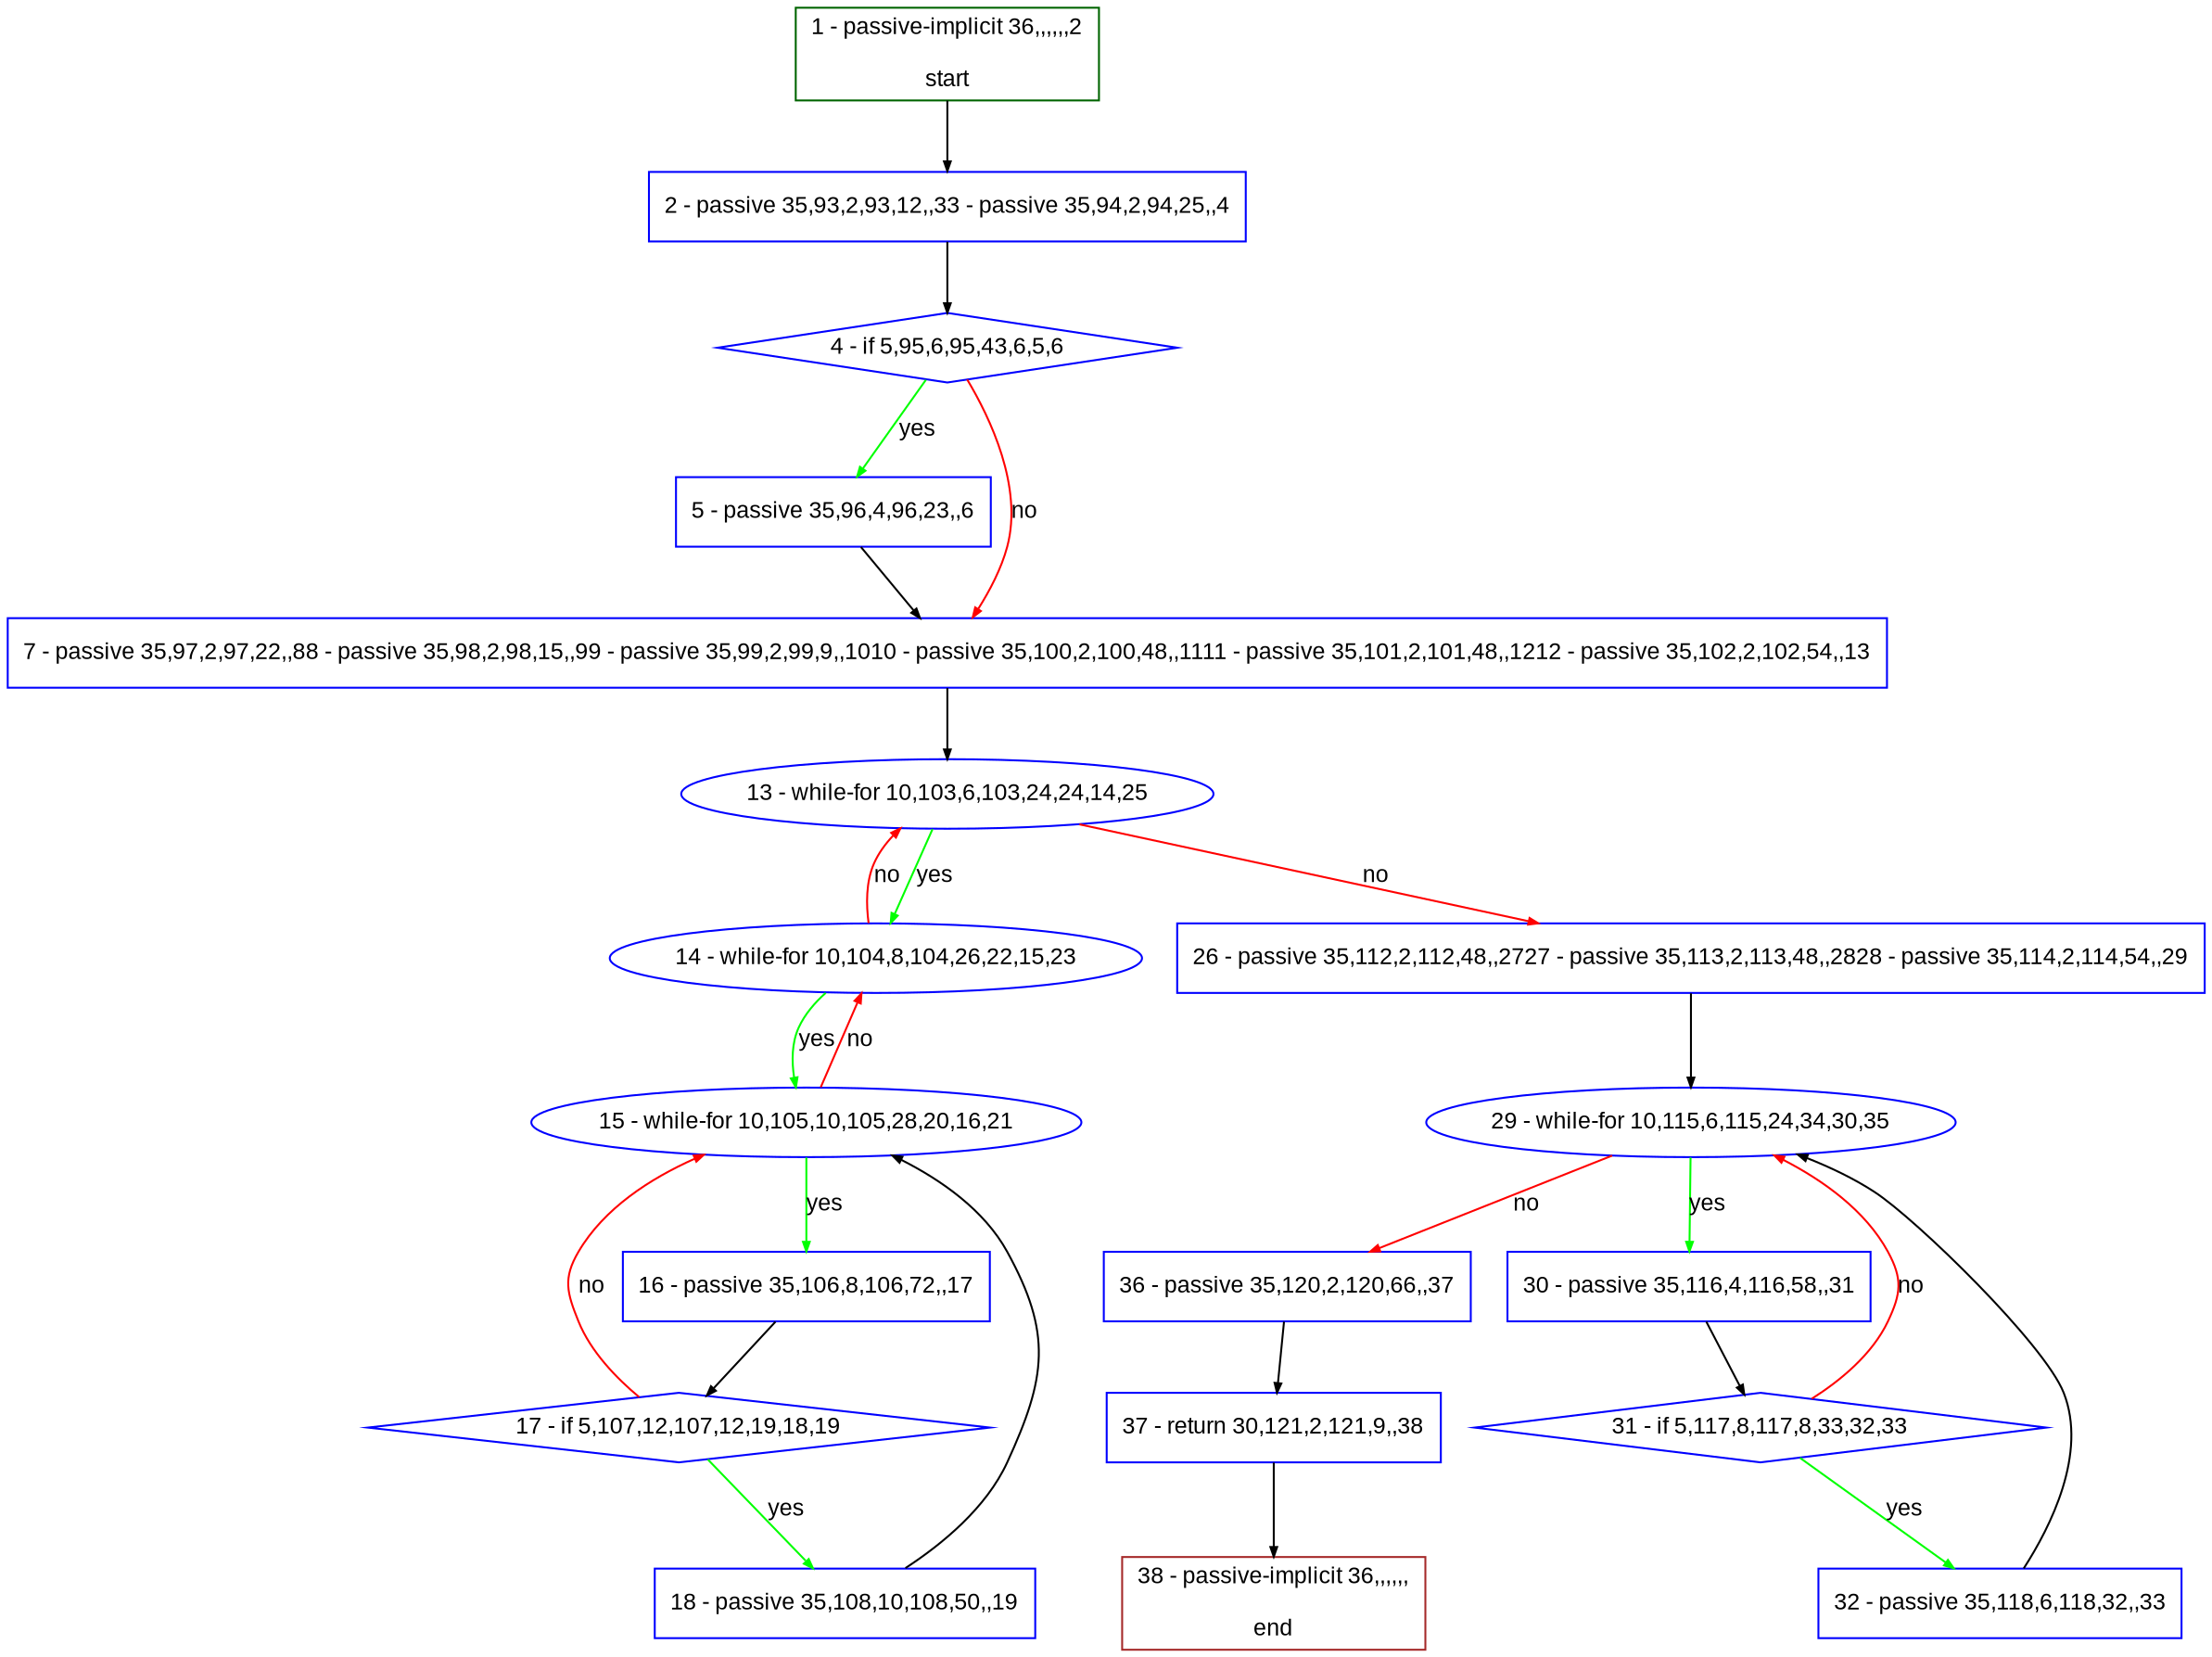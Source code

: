 digraph "" {
  graph [pack="true", label="", fontsize="12", packmode="clust", fontname="Arial", fillcolor="#FFFFCC", bgcolor="white", style="rounded,filled", compound="true"];
  node [node_initialized="no", label="", color="grey", fontsize="12", fillcolor="white", fontname="Arial", style="filled", shape="rectangle", compound="true", fixedsize="false"];
  edge [fontcolor="black", arrowhead="normal", arrowtail="none", arrowsize="0.5", ltail="", label="", color="black", fontsize="12", lhead="", fontname="Arial", dir="forward", compound="true"];
  __N1 [label="2 - passive 35,93,2,93,12,,33 - passive 35,94,2,94,25,,4", color="#0000ff", fillcolor="#ffffff", style="filled", shape="box"];
  __N2 [label="1 - passive-implicit 36,,,,,,2\n\nstart", color="#006400", fillcolor="#ffffff", style="filled", shape="box"];
  __N3 [label="4 - if 5,95,6,95,43,6,5,6", color="#0000ff", fillcolor="#ffffff", style="filled", shape="diamond"];
  __N4 [label="5 - passive 35,96,4,96,23,,6", color="#0000ff", fillcolor="#ffffff", style="filled", shape="box"];
  __N5 [label="7 - passive 35,97,2,97,22,,88 - passive 35,98,2,98,15,,99 - passive 35,99,2,99,9,,1010 - passive 35,100,2,100,48,,1111 - passive 35,101,2,101,48,,1212 - passive 35,102,2,102,54,,13", color="#0000ff", fillcolor="#ffffff", style="filled", shape="box"];
  __N6 [label="13 - while-for 10,103,6,103,24,24,14,25", color="#0000ff", fillcolor="#ffffff", style="filled", shape="oval"];
  __N7 [label="14 - while-for 10,104,8,104,26,22,15,23", color="#0000ff", fillcolor="#ffffff", style="filled", shape="oval"];
  __N8 [label="26 - passive 35,112,2,112,48,,2727 - passive 35,113,2,113,48,,2828 - passive 35,114,2,114,54,,29", color="#0000ff", fillcolor="#ffffff", style="filled", shape="box"];
  __N9 [label="15 - while-for 10,105,10,105,28,20,16,21", color="#0000ff", fillcolor="#ffffff", style="filled", shape="oval"];
  __N10 [label="16 - passive 35,106,8,106,72,,17", color="#0000ff", fillcolor="#ffffff", style="filled", shape="box"];
  __N11 [label="17 - if 5,107,12,107,12,19,18,19", color="#0000ff", fillcolor="#ffffff", style="filled", shape="diamond"];
  __N12 [label="18 - passive 35,108,10,108,50,,19", color="#0000ff", fillcolor="#ffffff", style="filled", shape="box"];
  __N13 [label="29 - while-for 10,115,6,115,24,34,30,35", color="#0000ff", fillcolor="#ffffff", style="filled", shape="oval"];
  __N14 [label="30 - passive 35,116,4,116,58,,31", color="#0000ff", fillcolor="#ffffff", style="filled", shape="box"];
  __N15 [label="36 - passive 35,120,2,120,66,,37", color="#0000ff", fillcolor="#ffffff", style="filled", shape="box"];
  __N16 [label="31 - if 5,117,8,117,8,33,32,33", color="#0000ff", fillcolor="#ffffff", style="filled", shape="diamond"];
  __N17 [label="32 - passive 35,118,6,118,32,,33", color="#0000ff", fillcolor="#ffffff", style="filled", shape="box"];
  __N18 [label="37 - return 30,121,2,121,9,,38", color="#0000ff", fillcolor="#ffffff", style="filled", shape="box"];
  __N19 [label="38 - passive-implicit 36,,,,,,\n\nend", color="#a52a2a", fillcolor="#ffffff", style="filled", shape="box"];
  __N2 -> __N1 [arrowhead="normal", arrowtail="none", color="#000000", label="", dir="forward"];
  __N1 -> __N3 [arrowhead="normal", arrowtail="none", color="#000000", label="", dir="forward"];
  __N3 -> __N4 [arrowhead="normal", arrowtail="none", color="#00ff00", label="yes", dir="forward"];
  __N3 -> __N5 [arrowhead="normal", arrowtail="none", color="#ff0000", label="no", dir="forward"];
  __N4 -> __N5 [arrowhead="normal", arrowtail="none", color="#000000", label="", dir="forward"];
  __N5 -> __N6 [arrowhead="normal", arrowtail="none", color="#000000", label="", dir="forward"];
  __N6 -> __N7 [arrowhead="normal", arrowtail="none", color="#00ff00", label="yes", dir="forward"];
  __N7 -> __N6 [arrowhead="normal", arrowtail="none", color="#ff0000", label="no", dir="forward"];
  __N6 -> __N8 [arrowhead="normal", arrowtail="none", color="#ff0000", label="no", dir="forward"];
  __N7 -> __N9 [arrowhead="normal", arrowtail="none", color="#00ff00", label="yes", dir="forward"];
  __N9 -> __N7 [arrowhead="normal", arrowtail="none", color="#ff0000", label="no", dir="forward"];
  __N9 -> __N10 [arrowhead="normal", arrowtail="none", color="#00ff00", label="yes", dir="forward"];
  __N10 -> __N11 [arrowhead="normal", arrowtail="none", color="#000000", label="", dir="forward"];
  __N11 -> __N9 [arrowhead="normal", arrowtail="none", color="#ff0000", label="no", dir="forward"];
  __N11 -> __N12 [arrowhead="normal", arrowtail="none", color="#00ff00", label="yes", dir="forward"];
  __N12 -> __N9 [arrowhead="normal", arrowtail="none", color="#000000", label="", dir="forward"];
  __N8 -> __N13 [arrowhead="normal", arrowtail="none", color="#000000", label="", dir="forward"];
  __N13 -> __N14 [arrowhead="normal", arrowtail="none", color="#00ff00", label="yes", dir="forward"];
  __N13 -> __N15 [arrowhead="normal", arrowtail="none", color="#ff0000", label="no", dir="forward"];
  __N14 -> __N16 [arrowhead="normal", arrowtail="none", color="#000000", label="", dir="forward"];
  __N16 -> __N13 [arrowhead="normal", arrowtail="none", color="#ff0000", label="no", dir="forward"];
  __N16 -> __N17 [arrowhead="normal", arrowtail="none", color="#00ff00", label="yes", dir="forward"];
  __N17 -> __N13 [arrowhead="normal", arrowtail="none", color="#000000", label="", dir="forward"];
  __N15 -> __N18 [arrowhead="normal", arrowtail="none", color="#000000", label="", dir="forward"];
  __N18 -> __N19 [arrowhead="normal", arrowtail="none", color="#000000", label="", dir="forward"];
}
